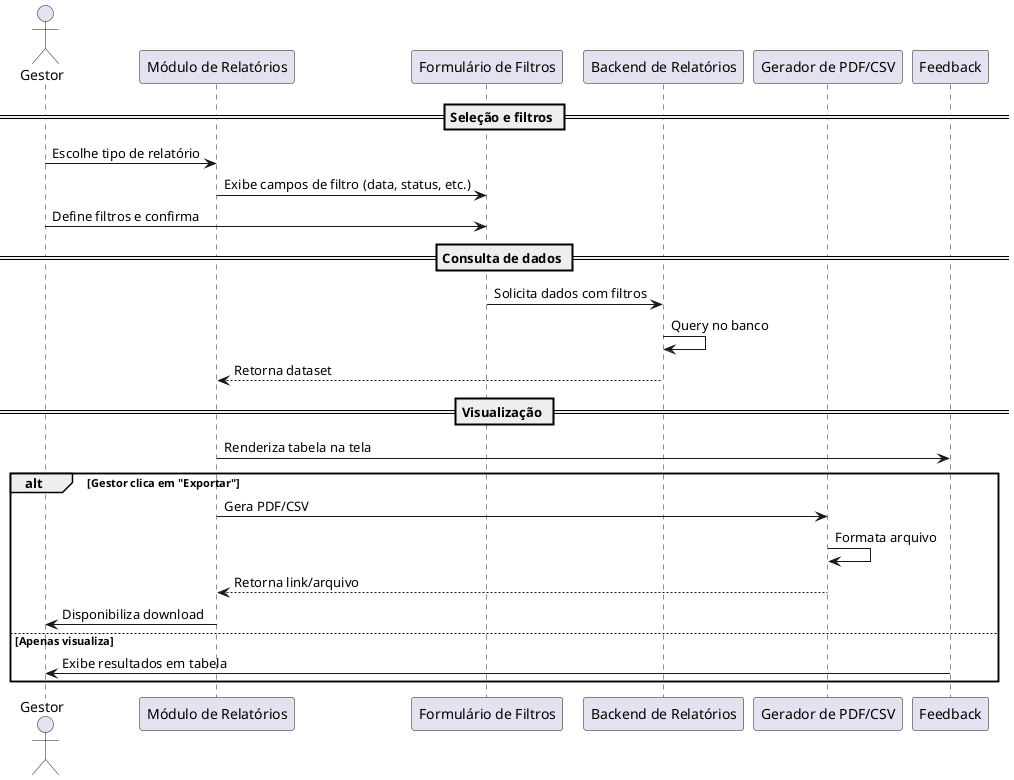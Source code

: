 @startuml name "Geração de Relatório"
actor Gestor
participant "Módulo de Relatórios" as Relatorios
participant "Formulário de Filtros" as Filtros
participant "Backend de Relatórios" as Backend
participant "Gerador de PDF/CSV" as Exportador
participant "Feedback" as UI

== Seleção e filtros ==
Gestor -> Relatorios : Escolhe tipo de relatório
Relatorios -> Filtros : Exibe campos de filtro (data, status, etc.)
Gestor -> Filtros : Define filtros e confirma

== Consulta de dados ==
Filtros -> Backend : Solicita dados com filtros
Backend -> Backend : Query no banco
Backend --> Relatorios : Retorna dataset

== Visualização ==
Relatorios -> UI : Renderiza tabela na tela

alt Gestor clica em "Exportar"
    Relatorios -> Exportador : Gera PDF/CSV
    Exportador -> Exportador : Formata arquivo
    Exportador --> Relatorios : Retorna link/arquivo
    Relatorios -> Gestor : Disponibiliza download
else Apenas visualiza
    UI -> Gestor : Exibe resultados em tabela
end
@enduml
